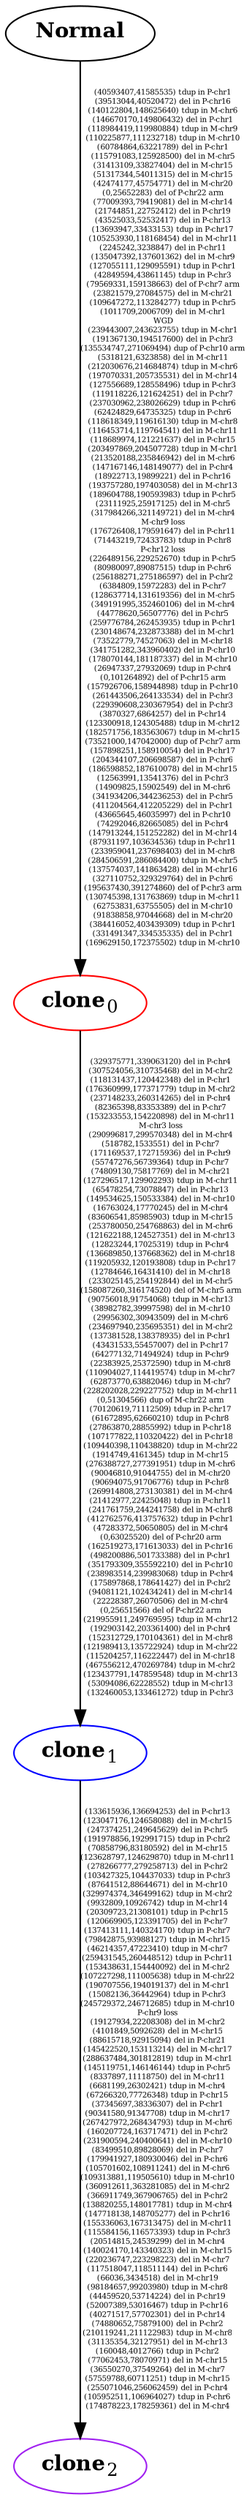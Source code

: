 digraph EvolutionaryCloneTree {
splines=true;
sep="+25,25";
overlap=scalexy;
nodesep=0.6;
	subgraph T {
		N[label=<<B>Normal</B>>,color=black]
		0[label=<<B>clone</B><SUB>0</SUB>>,color=red]
		1[label=<<B>clone</B><SUB>1</SUB>>,color=blue]
		2[label=<<B>clone</B><SUB>2</SUB>>,color=purple]
	{rank = same; 2}
	}
	N -> 0 [label="(40593407,41585535) tdup in P-chr1
(39513044,40520472) del in P-chr16
(140122804,148625640) tdup in M-chr6
(146670170,149806432) del in P-chr1
(118984419,119980884) tdup in M-chr9
(110225877,111232718) tdup in M-chr10
(60784864,63221789) del in P-chr1
(115791083,125928500) del in M-chr5
(31413109,33827404) del in M-chr15
(51317344,54011315) del in M-chr15
(42474177,45754771) del in M-chr20
(0,25652283) del of P-chr22 arm
(77009393,79419081) del in M-chr14
(21744851,22752412) del in P-chr19
(43525033,52532417) del in P-chr13
(13693947,33433153) tdup in P-chr17
(105253930,118168454) del in M-chr11
(2245242,3238847) del in P-chr11
(135047392,137601362) del in M-chr9
(127055111,129095591) tdup in P-chr1
(42849594,43861145) tdup in P-chr3
(79569331,159138663) del of P-chr7 arm
(23821579,27084575) del in M-chr21
(109647272,113284277) tdup in P-chr5
(1011709,2006709) del in M-chr1
WGD
(239443007,243623755) tdup in M-chr1
(191367130,194517600) del in P-chr3
(135534747,271069494) dup of P-chr10 arm
(5318121,6323858) del in M-chr11
(212030676,214684874) tdup in M-chr6
(197070331,205735531) del in M-chr14
(127556689,128558496) tdup in P-chr3
(119118226,121624251) del in P-chr7
(237030962,238026629) tdup in P-chr6
(62424829,64735325) tdup in P-chr6
(118618349,119616130) tdup in M-chr8
(116453714,119764541) del in M-chr11
(118689974,121221637) del in P-chr15
(203497869,204507728) tdup in M-chr1
(213520188,235846942) del in M-chr6
(147167146,148149077) del in P-chr4
(18922713,19899221) del in P-chr16
(193757280,197403058) del in M-chr13
(189604788,190593983) tdup in P-chr5
(23111925,25917125) del in M-chr5
(317984266,321149721) del in M-chr4
M-chr9 loss
(176726408,179591647) del in P-chr11
(71443219,72433783) tdup in P-chr8
P-chr12 loss
(226489156,229252670) tdup in P-chr5
(80980097,89087515) tdup in P-chr6
(256188271,275186597) del in P-chr2
(6384809,15972283) del in P-chr7
(128637714,131619356) del in M-chr5
(349191995,352460106) del in M-chr4
(44778620,56507776) del in P-chr5
(259776784,262453935) tdup in P-chr1
(230148674,232873388) del in M-chr1
(73522779,74527063) del in M-chr18
(341751282,343960402) del in P-chr10
(178070144,181187337) del in M-chr10
(26947337,27932069) tdup in P-chr4
(0,101264892) del of P-chr15 arm
(157926706,158944898) tdup in P-chr10
(261443506,264133534) del in P-chr3
(229390608,230367954) del in P-chr3
(3870327,6864257) del in P-chr14
(123300918,124305488) tdup in M-chr12
(182571756,183563067) tdup in M-chr15
(73521000,147042000) dup of P-chr7 arm
(157898251,158910054) del in P-chr17
(204344107,206698587) del in P-chr6
(186598852,187610078) del in M-chr15
(12563991,13541376) del in P-chr3
(14909825,15902549) del in M-chr6
(341934206,344236253) del in P-chr5
(411204564,412205229) del in P-chr1
(43665645,46035997) del in P-chr10
(74292046,82665085) del in P-chr4
(147913244,151252282) del in M-chr14
(87931197,103634536) tdup in P-chr11
(233959041,237698403) del in M-chr8
(284506591,286084400) tdup in M-chr5
(137574037,141863428) del in M-chr16
(327110752,329329764) del in P-chr6
(195637430,391274860) del of P-chr3 arm
(130745398,131763869) tdup in M-chr11
(62753831,63755505) del in M-chr10
(91838858,97044668) del in M-chr20
(384416052,403439309) tdup in P-chr1
(331491347,334535335) del in P-chr1
(169629150,172375502) tdup in M-chr10", fontsize=5, fixedsize=true]
	0 -> 1 [label="(329375771,339063120) del in P-chr4
(307524056,310735468) del in M-chr2
(118131437,120442348) del in P-chr1
(176360999,177371779) tdup in M-chr2
(237148233,260314265) del in P-chr4
(82365398,83353389) del in P-chr7
(153233553,154220898) del in M-chr11
M-chr3 loss
(290996817,299570348) del in M-chr4
(518782,1533551) del in P-chr7
(171169537,172715936) del in P-chr9
(55747276,56739364) tdup in P-chr7
(74809130,75817769) del in M-chr21
(127296517,129902293) tdup in M-chr11
(65478254,73078847) del in P-chr13
(149534625,150533384) del in M-chr10
(16763024,17770245) del in M-chr4
(83606541,85985903) tdup in M-chr15
(253780050,254768863) del in M-chr6
(121622188,124527351) del in M-chr13
(12823244,17025319) tdup in P-chr4
(136689850,137668362) del in M-chr18
(119205932,120193808) tdup in P-chr17
(12784646,16431410) del in M-chr18
(233025145,254192844) del in M-chr5
(158087260,316174520) del of M-chr5 arm
(90756018,91754068) tdup in M-chr13
(38982782,39997598) del in M-chr10
(29956302,30943509) del in M-chr6
(234697940,235695351) del in M-chr2
(137381528,138378935) del in P-chr1
(43431533,55457007) del in P-chr17
(64277132,71494924) tdup in P-chr9
(22383925,25372590) tdup in M-chr8
(110904027,114419574) tdup in M-chr7
(62873770,63882046) tdup in M-chr7
(228202028,229227752) tdup in M-chr11
(0,51304566) dup of M-chr22 arm
(70120619,71112509) tdup in P-chr17
(61672895,62660210) tdup in P-chr8
(27863870,28855992) tdup in P-chr18
(107177822,110320422) del in P-chr18
(109440398,110438820) tdup in M-chr22
(1914749,4161345) tdup in M-chr15
(276388727,277391951) tdup in M-chr6
(90046810,91044755) del in M-chr20
(90694075,91706776) tdup in P-chr8
(269914808,273130381) del in M-chr4
(21412977,22425048) tdup in P-chr11
(241761759,244241758) del in M-chr8
(412762576,413757632) tdup in P-chr1
(47283372,50650805) del in M-chr4
(0,63025520) del of P-chr20 arm
(162519273,171613033) del in P-chr16
(498200886,501733388) del in P-chr1
(351793309,355592210) del in P-chr10
(238983514,239983068) tdup in P-chr4
(175897868,178641427) del in P-chr2
(94081121,102434241) del in M-chr14
(22228387,26070506) del in M-chr4
(0,25651566) del of P-chr22 arm
(219955911,249769595) tdup in M-chr12
(192903142,203361400) del in P-chr4
(152312729,170104361) del in M-chr8
(121989413,135722924) tdup in M-chr22
(115204257,116222447) del in M-chr18
(467556212,470269784) tdup in M-chr2
(123437791,147859548) tdup in M-chr13
(53094086,62228552) tdup in M-chr13
(132460053,133461272) tdup in P-chr3", fontsize=5, fixedsize=true]
	1 -> 2 [label="(133615936,136694253) del in P-chr13
(123047176,124658088) del in M-chr15
(247374251,249645629) del in P-chr5
(191978856,192991715) tdup in P-chr2
(70858796,83180592) del in M-chr15
(123628797,124629870) tdup in M-chr11
(278266777,279258713) del in P-chr2
(103427325,104437033) tdup in P-chr3
(87641512,88644671) del in M-chr10
(329974374,346499162) tdup in M-chr2
(9932809,10926742) tdup in M-chr14
(20309723,21308101) tdup in P-chr15
(120669905,123391705) del in P-chr7
(137413111,140324170) tdup in P-chr7
(79842875,93988127) tdup in M-chr15
(46214357,47223410) tdup in M-chr7
(259431545,260448512) tdup in P-chr11
(153438631,154440092) del in M-chr2
(107227298,111005638) tdup in M-chr22
(190707556,194019137) del in M-chr1
(15082136,36442964) tdup in P-chr3
(245729372,246712685) tdup in M-chr10
P-chr9 loss
(19127934,22208308) del in M-chr2
(4101849,5092628) del in M-chr15
(88615718,92915094) del in P-chr21
(145422520,153113214) del in M-chr17
(288637484,301812819) tdup in M-chr1
(145119751,146146144) tdup in P-chr5
(8337897,11118750) del in M-chr11
(6681199,26302421) tdup in M-chr4
(67266320,77726348) tdup in P-chr15
(37345697,38336307) del in P-chr1
(90341580,91347708) tdup in M-chr17
(267427972,268434793) tdup in M-chr6
(160207724,163717471) del in P-chr2
(231900594,240400641) del in M-chr10
(83499510,89828069) del in P-chr7
(179941927,180930046) del in P-chr6
(105701602,108911241) del in M-chr6
(109313881,119505610) tdup in M-chr10
(360912611,363281085) del in M-chr2
(366911749,367906765) del in P-chr2
(138820255,148017781) tdup in M-chr4
(147718138,148705277) del in P-chr16
(155336063,167313475) del in M-chr11
(115584156,116573393) tdup in P-chr3
(20514815,24539299) del in M-chr4
(140024170,143340323) del in M-chr15
(220236747,223298223) del in M-chr7
(117518047,118511144) del in P-chr6
(66036,3434518) del in M-chr19
(98184657,99203980) tdup in M-chr8
(44459520,53714224) del in P-chr19
(52007389,53016467) tdup in P-chr16
(40271517,57702301) del in P-chr14
(74880652,75879100) del in P-chr2
(210119241,211122983) tdup in M-chr8
(31135354,32127951) del in M-chr13
(160048,4012766) tdup in P-chr2
(77062453,78070971) del in M-chr15
(36550270,37549264) del in M-chr7
(57559788,60711251) tdup in M-chr15
(255071046,256062459) del in P-chr4
(105952511,106964027) tdup in P-chr6
(174878223,178259361) del in M-chr4", fontsize=5, fixedsize=true]
}

